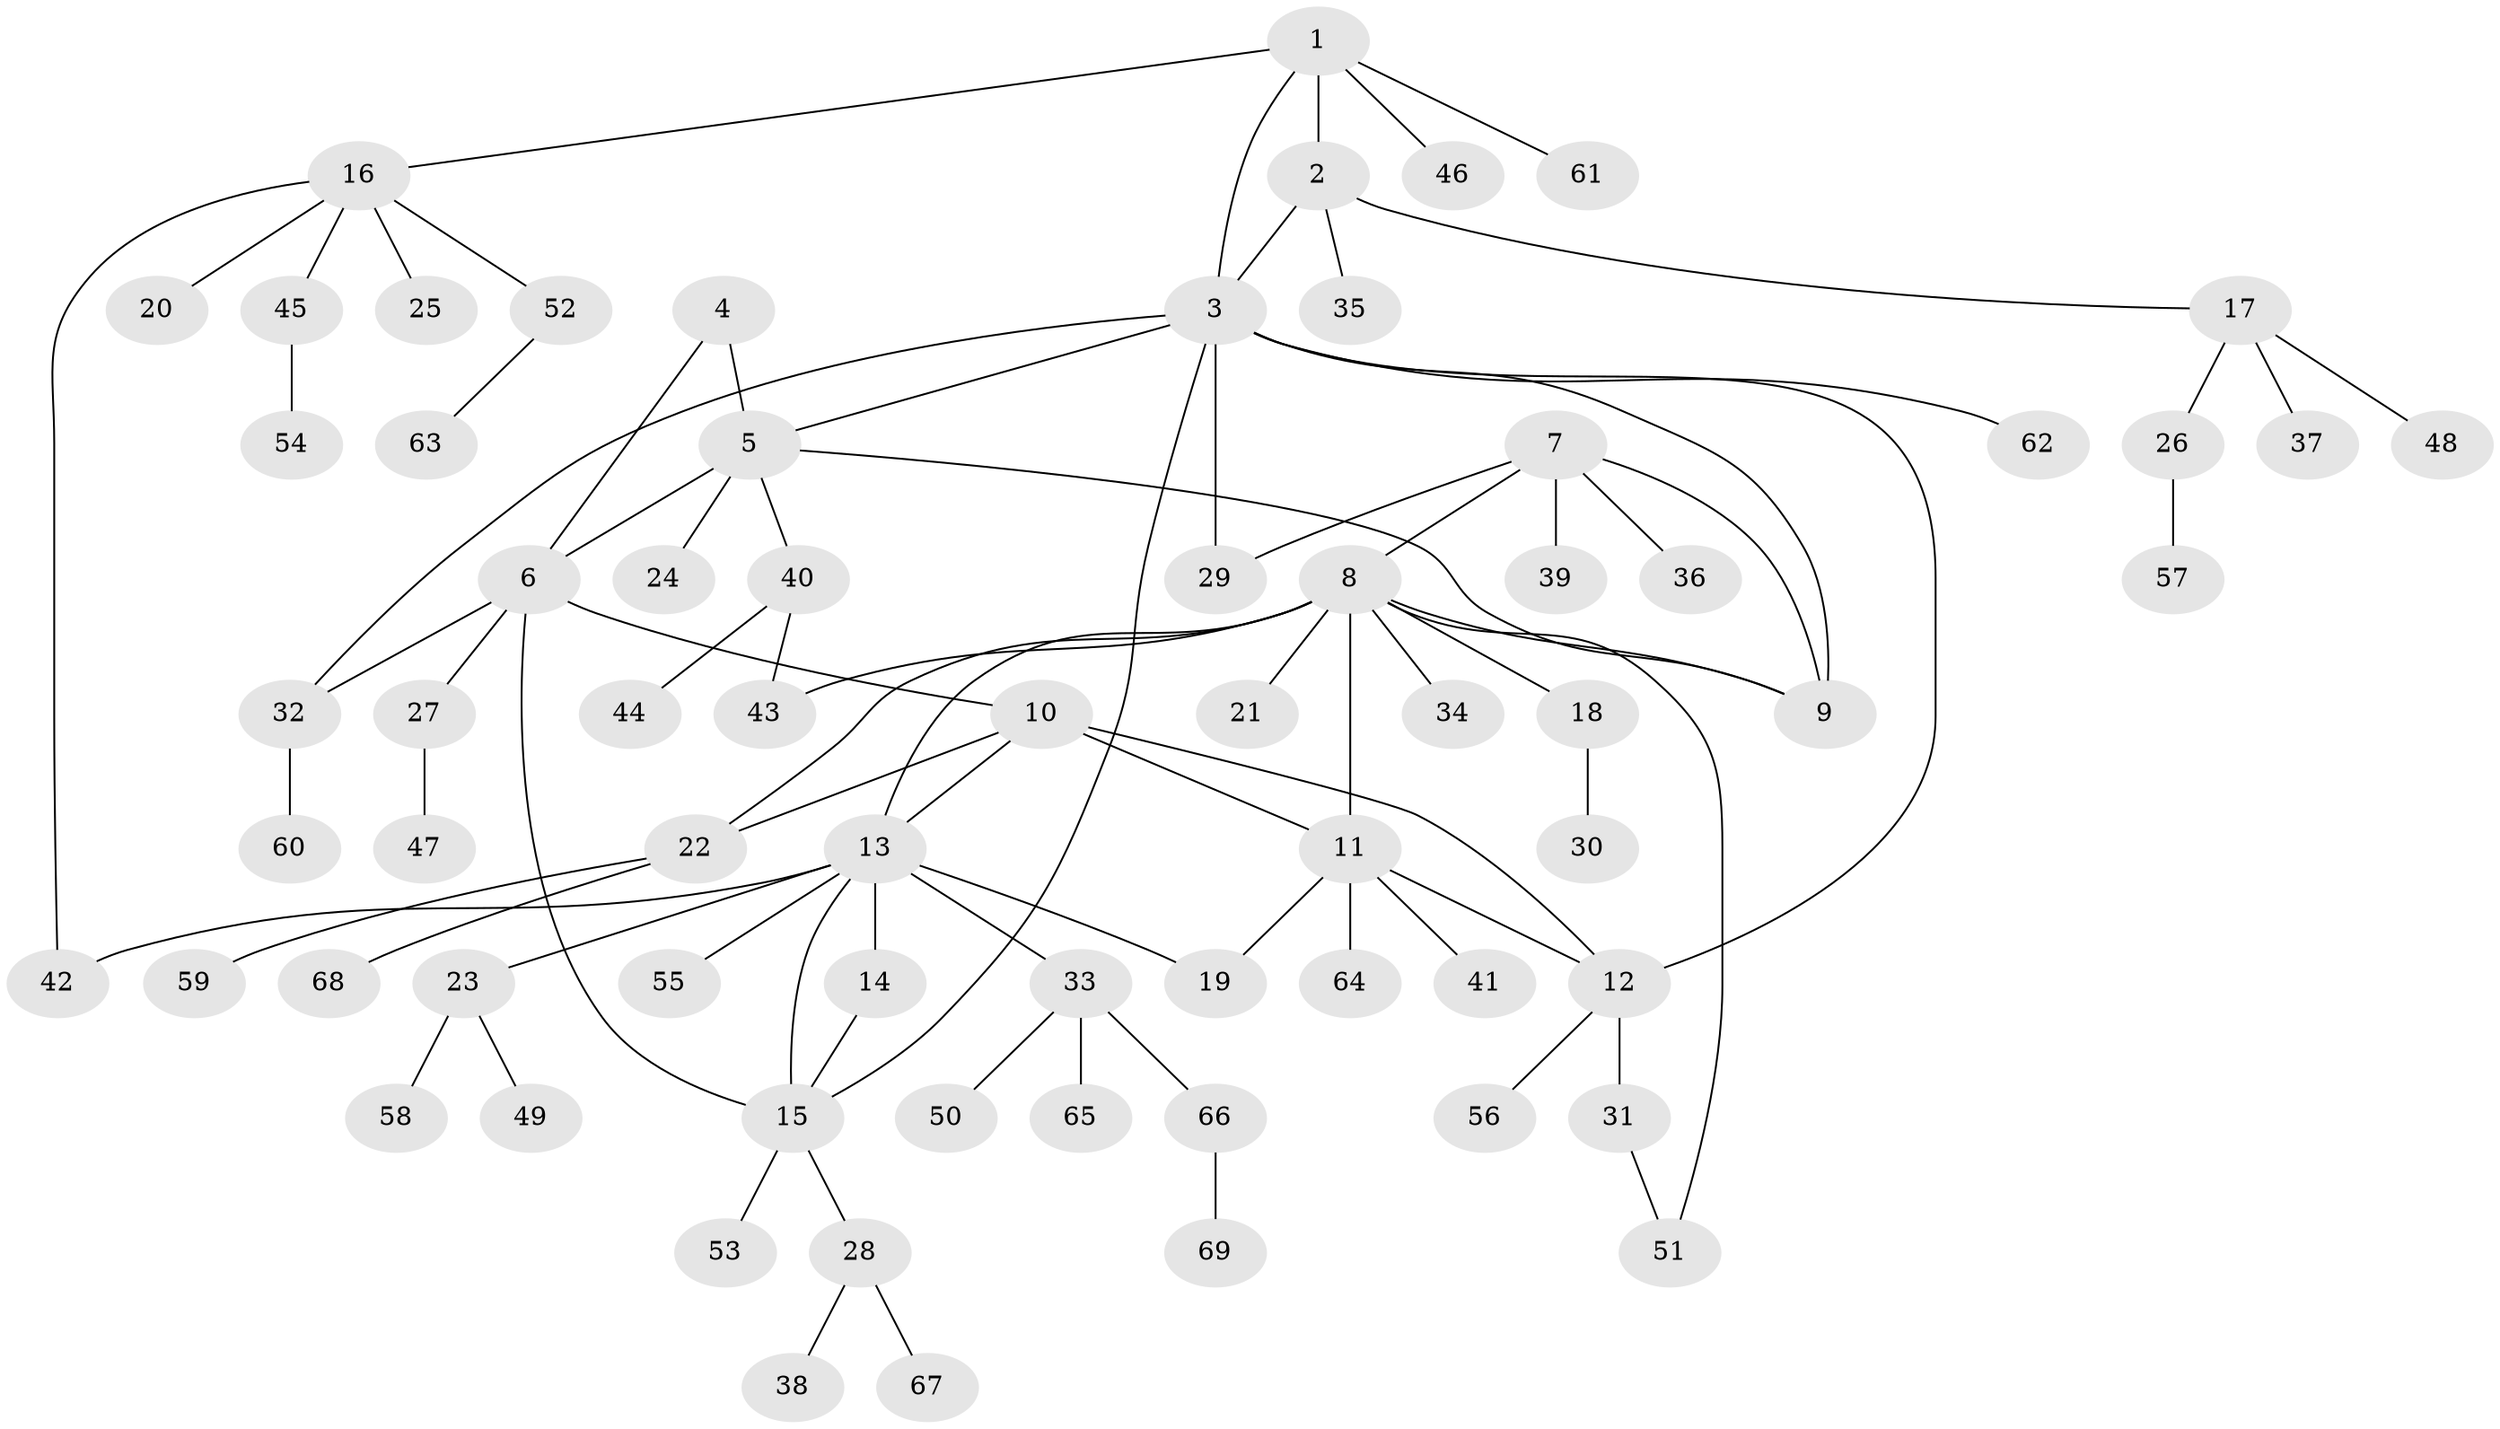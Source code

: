 // coarse degree distribution, {6: 0.029411764705882353, 4: 0.029411764705882353, 5: 0.08823529411764706, 10: 0.029411764705882353, 7: 0.058823529411764705, 2: 0.17647058823529413, 1: 0.5588235294117647, 8: 0.029411764705882353}
// Generated by graph-tools (version 1.1) at 2025/58/03/04/25 21:58:18]
// undirected, 69 vertices, 86 edges
graph export_dot {
graph [start="1"]
  node [color=gray90,style=filled];
  1;
  2;
  3;
  4;
  5;
  6;
  7;
  8;
  9;
  10;
  11;
  12;
  13;
  14;
  15;
  16;
  17;
  18;
  19;
  20;
  21;
  22;
  23;
  24;
  25;
  26;
  27;
  28;
  29;
  30;
  31;
  32;
  33;
  34;
  35;
  36;
  37;
  38;
  39;
  40;
  41;
  42;
  43;
  44;
  45;
  46;
  47;
  48;
  49;
  50;
  51;
  52;
  53;
  54;
  55;
  56;
  57;
  58;
  59;
  60;
  61;
  62;
  63;
  64;
  65;
  66;
  67;
  68;
  69;
  1 -- 2;
  1 -- 3;
  1 -- 16;
  1 -- 46;
  1 -- 61;
  2 -- 3;
  2 -- 17;
  2 -- 35;
  3 -- 5;
  3 -- 9;
  3 -- 12;
  3 -- 15;
  3 -- 29;
  3 -- 32;
  3 -- 62;
  4 -- 5;
  4 -- 6;
  5 -- 6;
  5 -- 9;
  5 -- 24;
  5 -- 40;
  6 -- 10;
  6 -- 15;
  6 -- 27;
  6 -- 32;
  7 -- 8;
  7 -- 9;
  7 -- 29;
  7 -- 36;
  7 -- 39;
  8 -- 9;
  8 -- 11;
  8 -- 13;
  8 -- 18;
  8 -- 21;
  8 -- 22;
  8 -- 34;
  8 -- 43;
  8 -- 51;
  10 -- 11;
  10 -- 12;
  10 -- 13;
  10 -- 22;
  11 -- 12;
  11 -- 19;
  11 -- 41;
  11 -- 64;
  12 -- 31;
  12 -- 56;
  13 -- 14;
  13 -- 15;
  13 -- 19;
  13 -- 23;
  13 -- 33;
  13 -- 42;
  13 -- 55;
  14 -- 15;
  15 -- 28;
  15 -- 53;
  16 -- 20;
  16 -- 25;
  16 -- 42;
  16 -- 45;
  16 -- 52;
  17 -- 26;
  17 -- 37;
  17 -- 48;
  18 -- 30;
  22 -- 59;
  22 -- 68;
  23 -- 49;
  23 -- 58;
  26 -- 57;
  27 -- 47;
  28 -- 38;
  28 -- 67;
  31 -- 51;
  32 -- 60;
  33 -- 50;
  33 -- 65;
  33 -- 66;
  40 -- 43;
  40 -- 44;
  45 -- 54;
  52 -- 63;
  66 -- 69;
}
